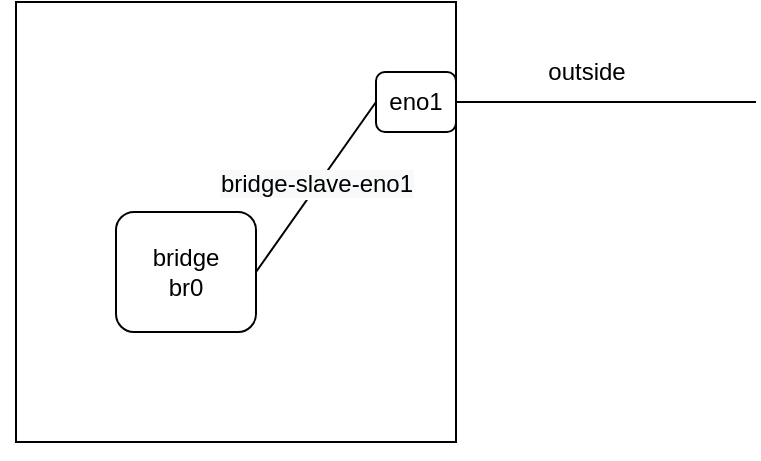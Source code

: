 <mxfile version="13.5.8" type="github">
  <diagram id="eVGE4qikF1aToErU-9ug" name="Page-1">
    <mxGraphModel dx="1038" dy="548" grid="1" gridSize="10" guides="1" tooltips="1" connect="1" arrows="1" fold="1" page="1" pageScale="1" pageWidth="827" pageHeight="1169" math="0" shadow="0">
      <root>
        <mxCell id="0" />
        <mxCell id="1" parent="0" />
        <mxCell id="-UK5tiieGl3bSJO5gPrX-1" value="" style="whiteSpace=wrap;html=1;aspect=fixed;" vertex="1" parent="1">
          <mxGeometry x="60" y="20" width="220" height="220" as="geometry" />
        </mxCell>
        <mxCell id="-UK5tiieGl3bSJO5gPrX-2" value="eno1" style="rounded=1;whiteSpace=wrap;html=1;" vertex="1" parent="1">
          <mxGeometry x="240" y="55" width="40" height="30" as="geometry" />
        </mxCell>
        <mxCell id="-UK5tiieGl3bSJO5gPrX-4" value="" style="endArrow=none;html=1;exitX=1;exitY=0.5;exitDx=0;exitDy=0;" edge="1" parent="1" source="-UK5tiieGl3bSJO5gPrX-2">
          <mxGeometry width="50" height="50" relative="1" as="geometry">
            <mxPoint x="220" y="145" as="sourcePoint" />
            <mxPoint x="430" y="70" as="targetPoint" />
          </mxGeometry>
        </mxCell>
        <mxCell id="-UK5tiieGl3bSJO5gPrX-6" value="outside" style="text;html=1;align=center;verticalAlign=middle;resizable=0;points=[];autosize=1;" vertex="1" parent="1">
          <mxGeometry x="320" y="45" width="50" height="20" as="geometry" />
        </mxCell>
        <mxCell id="-UK5tiieGl3bSJO5gPrX-7" value="bridge&lt;br&gt;br0" style="rounded=1;whiteSpace=wrap;html=1;" vertex="1" parent="1">
          <mxGeometry x="110" y="125" width="70" height="60" as="geometry" />
        </mxCell>
        <mxCell id="-UK5tiieGl3bSJO5gPrX-9" value="" style="endArrow=none;html=1;entryX=0;entryY=0.5;entryDx=0;entryDy=0;exitX=1;exitY=0.5;exitDx=0;exitDy=0;" edge="1" parent="1" source="-UK5tiieGl3bSJO5gPrX-7" target="-UK5tiieGl3bSJO5gPrX-2">
          <mxGeometry width="50" height="50" relative="1" as="geometry">
            <mxPoint x="220" y="135" as="sourcePoint" />
            <mxPoint x="270" y="85" as="targetPoint" />
          </mxGeometry>
        </mxCell>
        <mxCell id="-UK5tiieGl3bSJO5gPrX-10" value="&lt;span style=&quot;font-size: 12px ; background-color: rgb(248 , 249 , 250)&quot;&gt;bridge-slave-eno1&lt;/span&gt;" style="edgeLabel;html=1;align=center;verticalAlign=middle;resizable=0;points=[];" vertex="1" connectable="0" parent="-UK5tiieGl3bSJO5gPrX-9">
          <mxGeometry x="-0.294" y="1" relative="1" as="geometry">
            <mxPoint x="9.48" y="-14.2" as="offset" />
          </mxGeometry>
        </mxCell>
        <mxCell id="-UK5tiieGl3bSJO5gPrX-13" style="edgeStyle=none;rounded=0;orthogonalLoop=1;jettySize=auto;html=1;exitX=0;exitY=1;exitDx=0;exitDy=0;" edge="1" parent="1" source="-UK5tiieGl3bSJO5gPrX-1" target="-UK5tiieGl3bSJO5gPrX-1">
          <mxGeometry relative="1" as="geometry" />
        </mxCell>
      </root>
    </mxGraphModel>
  </diagram>
</mxfile>

